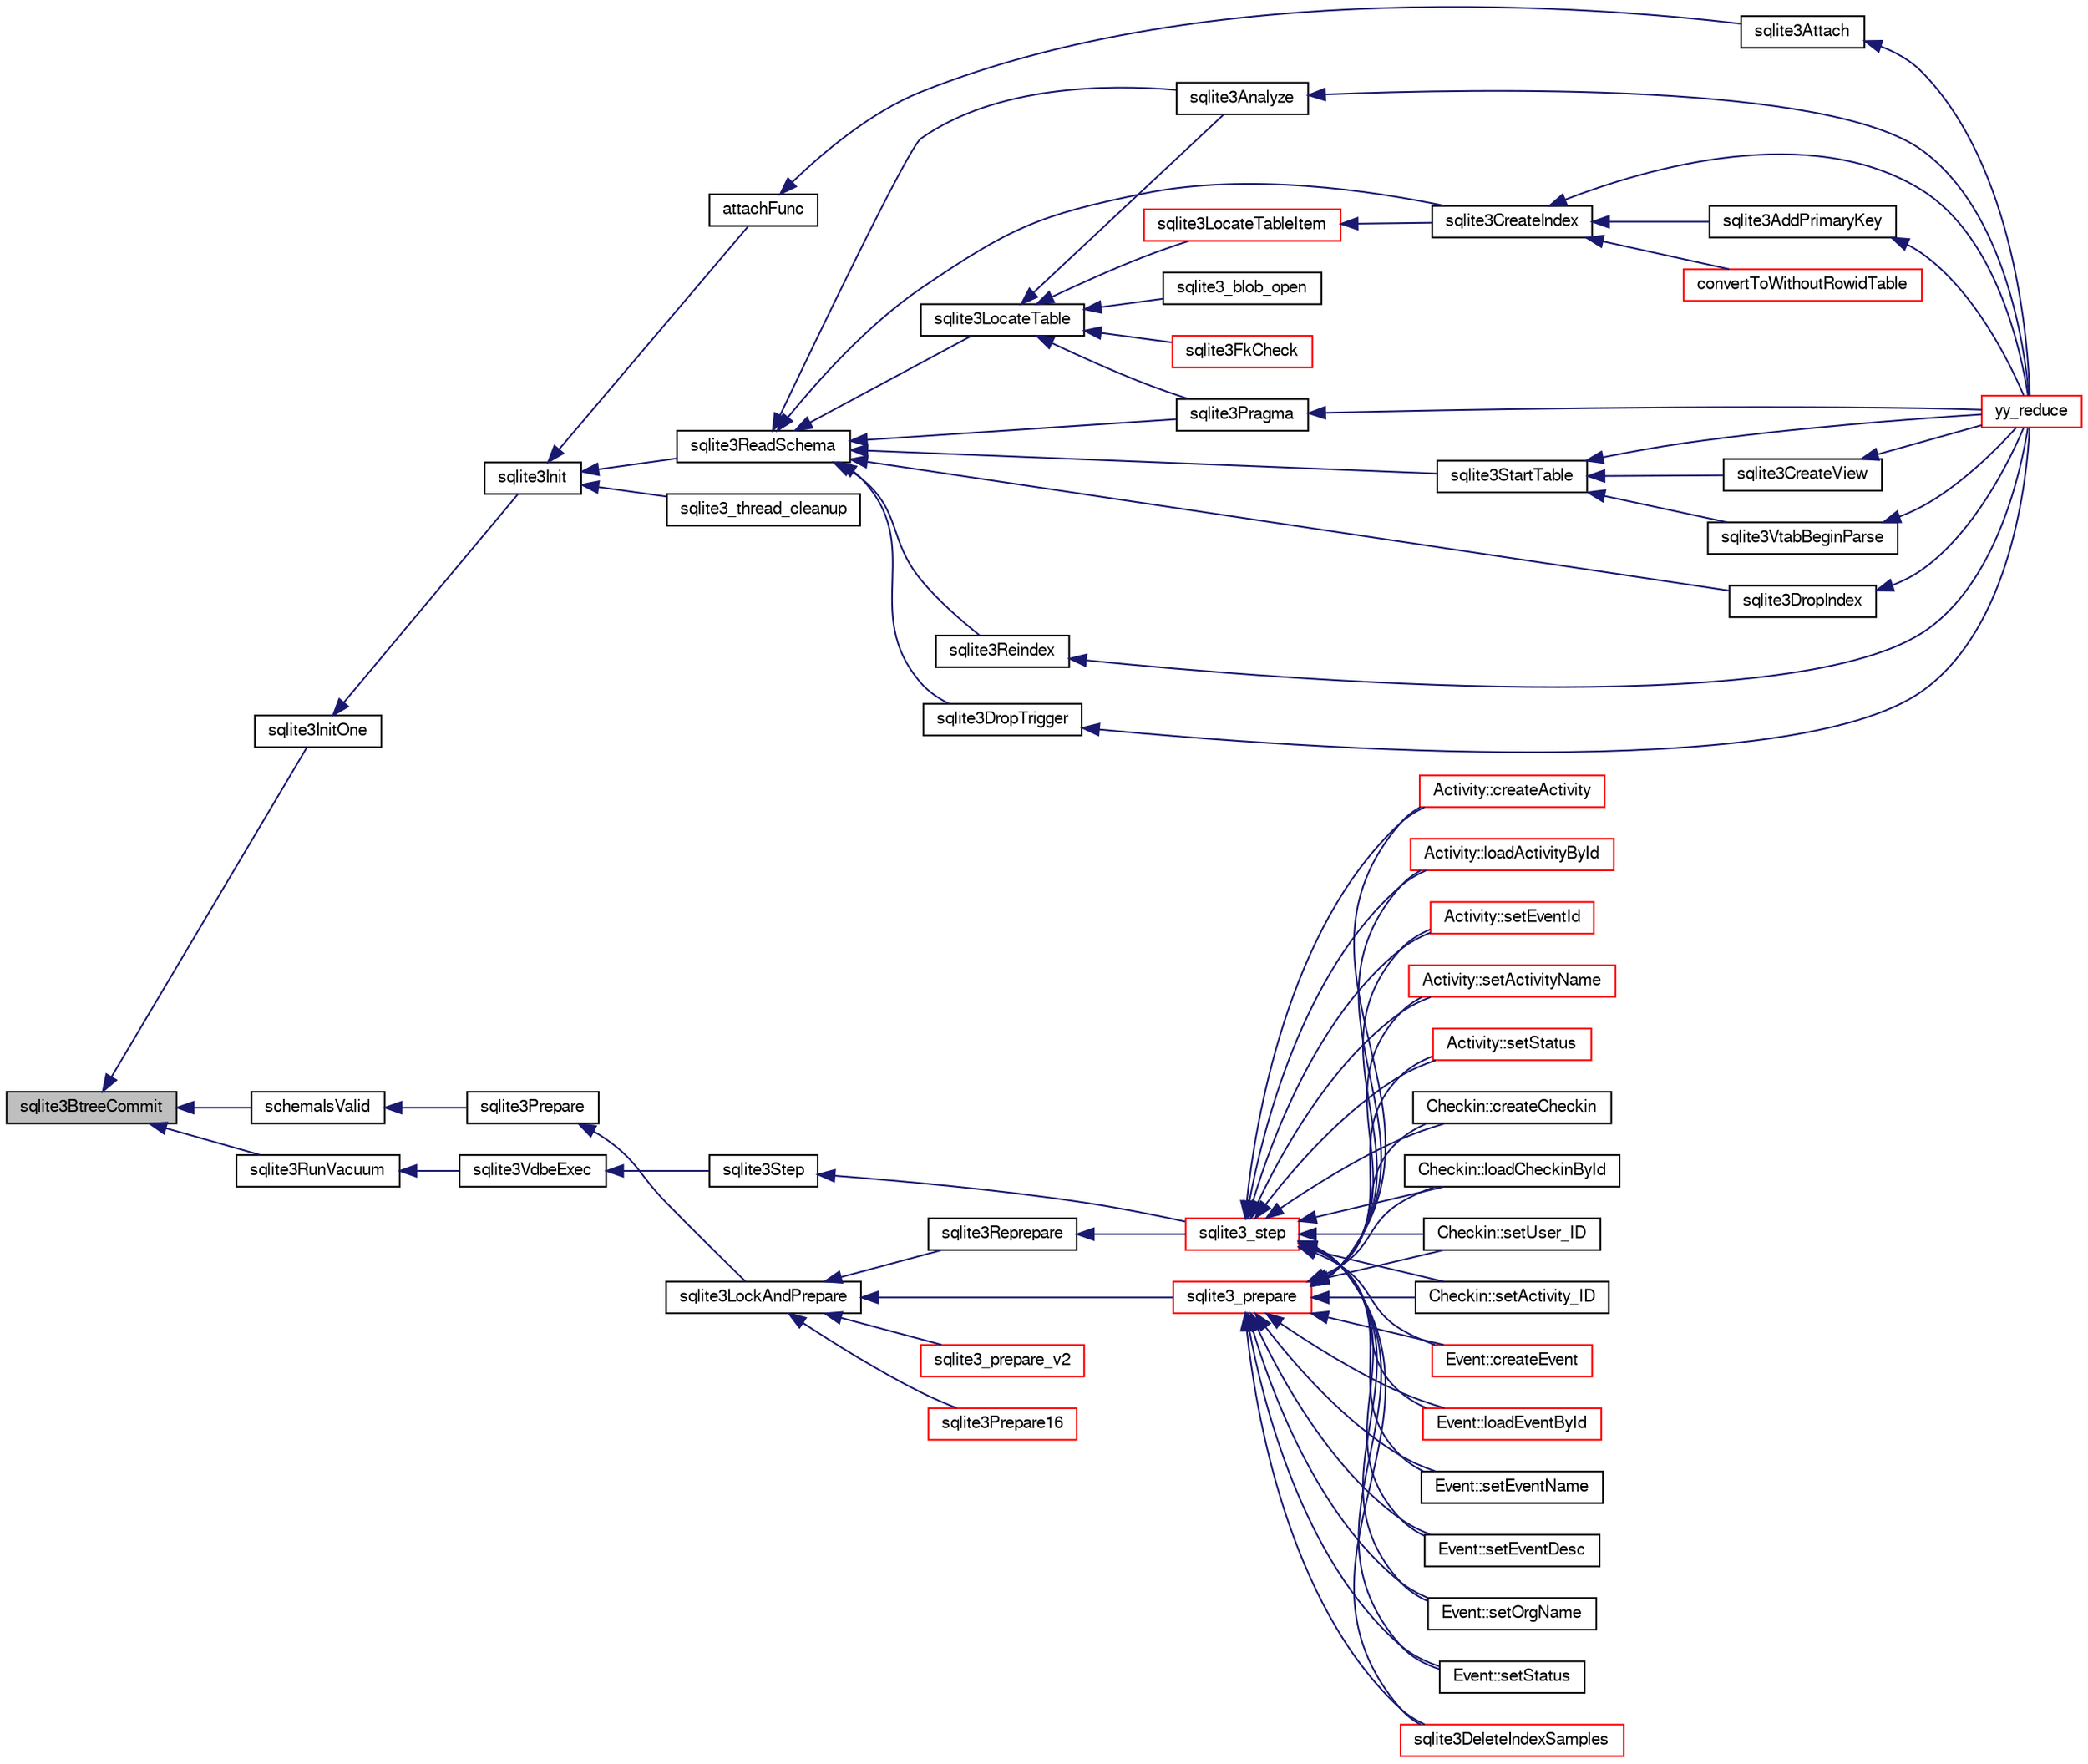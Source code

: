 digraph "sqlite3BtreeCommit"
{
  edge [fontname="FreeSans",fontsize="10",labelfontname="FreeSans",labelfontsize="10"];
  node [fontname="FreeSans",fontsize="10",shape=record];
  rankdir="LR";
  Node440298 [label="sqlite3BtreeCommit",height=0.2,width=0.4,color="black", fillcolor="grey75", style="filled", fontcolor="black"];
  Node440298 -> Node440299 [dir="back",color="midnightblue",fontsize="10",style="solid",fontname="FreeSans"];
  Node440299 [label="sqlite3InitOne",height=0.2,width=0.4,color="black", fillcolor="white", style="filled",URL="$sqlite3_8c.html#ac4318b25df65269906b0379251fe9b85"];
  Node440299 -> Node440300 [dir="back",color="midnightblue",fontsize="10",style="solid",fontname="FreeSans"];
  Node440300 [label="sqlite3Init",height=0.2,width=0.4,color="black", fillcolor="white", style="filled",URL="$sqlite3_8c.html#aed74e3dc765631a833f522f425ff5a48"];
  Node440300 -> Node440301 [dir="back",color="midnightblue",fontsize="10",style="solid",fontname="FreeSans"];
  Node440301 [label="attachFunc",height=0.2,width=0.4,color="black", fillcolor="white", style="filled",URL="$sqlite3_8c.html#a69cb751a7da501b9a0aa37e0d7c3eaf7"];
  Node440301 -> Node440302 [dir="back",color="midnightblue",fontsize="10",style="solid",fontname="FreeSans"];
  Node440302 [label="sqlite3Attach",height=0.2,width=0.4,color="black", fillcolor="white", style="filled",URL="$sqlite3_8c.html#ae0907fe0b43cc1b4c7e6a16213e8546f"];
  Node440302 -> Node440303 [dir="back",color="midnightblue",fontsize="10",style="solid",fontname="FreeSans"];
  Node440303 [label="yy_reduce",height=0.2,width=0.4,color="red", fillcolor="white", style="filled",URL="$sqlite3_8c.html#a7c419a9b25711c666a9a2449ef377f14"];
  Node440300 -> Node440305 [dir="back",color="midnightblue",fontsize="10",style="solid",fontname="FreeSans"];
  Node440305 [label="sqlite3ReadSchema",height=0.2,width=0.4,color="black", fillcolor="white", style="filled",URL="$sqlite3_8c.html#ac41a97f30334f7d35b2b5713097eca90"];
  Node440305 -> Node440306 [dir="back",color="midnightblue",fontsize="10",style="solid",fontname="FreeSans"];
  Node440306 [label="sqlite3Analyze",height=0.2,width=0.4,color="black", fillcolor="white", style="filled",URL="$sqlite3_8c.html#ac696deb1ccaae3fa855cfbd0bfd4d048"];
  Node440306 -> Node440303 [dir="back",color="midnightblue",fontsize="10",style="solid",fontname="FreeSans"];
  Node440305 -> Node440307 [dir="back",color="midnightblue",fontsize="10",style="solid",fontname="FreeSans"];
  Node440307 [label="sqlite3LocateTable",height=0.2,width=0.4,color="black", fillcolor="white", style="filled",URL="$sqlite3_8c.html#adfeea5b18971250d4ff7f5a44e134d75"];
  Node440307 -> Node440308 [dir="back",color="midnightblue",fontsize="10",style="solid",fontname="FreeSans"];
  Node440308 [label="sqlite3_blob_open",height=0.2,width=0.4,color="black", fillcolor="white", style="filled",URL="$sqlite3_8h.html#adb8ad839a5bdd62a43785132bc7dd518"];
  Node440307 -> Node440306 [dir="back",color="midnightblue",fontsize="10",style="solid",fontname="FreeSans"];
  Node440307 -> Node440309 [dir="back",color="midnightblue",fontsize="10",style="solid",fontname="FreeSans"];
  Node440309 [label="sqlite3LocateTableItem",height=0.2,width=0.4,color="red", fillcolor="white", style="filled",URL="$sqlite3_8c.html#ac80229652e6d3200bd88dff77f874888"];
  Node440309 -> Node440313 [dir="back",color="midnightblue",fontsize="10",style="solid",fontname="FreeSans"];
  Node440313 [label="sqlite3CreateIndex",height=0.2,width=0.4,color="black", fillcolor="white", style="filled",URL="$sqlite3_8c.html#a8dbe5e590ab6c58a8c45f34f7c81e825"];
  Node440313 -> Node440314 [dir="back",color="midnightblue",fontsize="10",style="solid",fontname="FreeSans"];
  Node440314 [label="sqlite3AddPrimaryKey",height=0.2,width=0.4,color="black", fillcolor="white", style="filled",URL="$sqlite3_8c.html#af2b0672c3379d2a7d927d210ae0ade62"];
  Node440314 -> Node440303 [dir="back",color="midnightblue",fontsize="10",style="solid",fontname="FreeSans"];
  Node440313 -> Node440315 [dir="back",color="midnightblue",fontsize="10",style="solid",fontname="FreeSans"];
  Node440315 [label="convertToWithoutRowidTable",height=0.2,width=0.4,color="red", fillcolor="white", style="filled",URL="$sqlite3_8c.html#a0d41effc4e4a0ba740429a08f6747313"];
  Node440313 -> Node440303 [dir="back",color="midnightblue",fontsize="10",style="solid",fontname="FreeSans"];
  Node440307 -> Node440348 [dir="back",color="midnightblue",fontsize="10",style="solid",fontname="FreeSans"];
  Node440348 [label="sqlite3FkCheck",height=0.2,width=0.4,color="red", fillcolor="white", style="filled",URL="$sqlite3_8c.html#aa38fb76c7d6f48f19772877a41703b92"];
  Node440307 -> Node440352 [dir="back",color="midnightblue",fontsize="10",style="solid",fontname="FreeSans"];
  Node440352 [label="sqlite3Pragma",height=0.2,width=0.4,color="black", fillcolor="white", style="filled",URL="$sqlite3_8c.html#a111391370f58f8e6a6eca51fd34d62ed"];
  Node440352 -> Node440303 [dir="back",color="midnightblue",fontsize="10",style="solid",fontname="FreeSans"];
  Node440305 -> Node440396 [dir="back",color="midnightblue",fontsize="10",style="solid",fontname="FreeSans"];
  Node440396 [label="sqlite3StartTable",height=0.2,width=0.4,color="black", fillcolor="white", style="filled",URL="$sqlite3_8c.html#af49b4395f39d9078a0dda2484c183012"];
  Node440396 -> Node440317 [dir="back",color="midnightblue",fontsize="10",style="solid",fontname="FreeSans"];
  Node440317 [label="sqlite3CreateView",height=0.2,width=0.4,color="black", fillcolor="white", style="filled",URL="$sqlite3_8c.html#a9d85cb00ff71dee5cd9a019503a6982e"];
  Node440317 -> Node440303 [dir="back",color="midnightblue",fontsize="10",style="solid",fontname="FreeSans"];
  Node440396 -> Node440397 [dir="back",color="midnightblue",fontsize="10",style="solid",fontname="FreeSans"];
  Node440397 [label="sqlite3VtabBeginParse",height=0.2,width=0.4,color="black", fillcolor="white", style="filled",URL="$sqlite3_8c.html#a081b9e174ed9650ac90990d60cd36e96"];
  Node440397 -> Node440303 [dir="back",color="midnightblue",fontsize="10",style="solid",fontname="FreeSans"];
  Node440396 -> Node440303 [dir="back",color="midnightblue",fontsize="10",style="solid",fontname="FreeSans"];
  Node440305 -> Node440313 [dir="back",color="midnightblue",fontsize="10",style="solid",fontname="FreeSans"];
  Node440305 -> Node440398 [dir="back",color="midnightblue",fontsize="10",style="solid",fontname="FreeSans"];
  Node440398 [label="sqlite3DropIndex",height=0.2,width=0.4,color="black", fillcolor="white", style="filled",URL="$sqlite3_8c.html#a3ffd2536f34a0cf6d427710b06b71e83"];
  Node440398 -> Node440303 [dir="back",color="midnightblue",fontsize="10",style="solid",fontname="FreeSans"];
  Node440305 -> Node440366 [dir="back",color="midnightblue",fontsize="10",style="solid",fontname="FreeSans"];
  Node440366 [label="sqlite3Reindex",height=0.2,width=0.4,color="black", fillcolor="white", style="filled",URL="$sqlite3_8c.html#abd189e31189391e1ef114b413ff4abbf"];
  Node440366 -> Node440303 [dir="back",color="midnightblue",fontsize="10",style="solid",fontname="FreeSans"];
  Node440305 -> Node440352 [dir="back",color="midnightblue",fontsize="10",style="solid",fontname="FreeSans"];
  Node440305 -> Node440399 [dir="back",color="midnightblue",fontsize="10",style="solid",fontname="FreeSans"];
  Node440399 [label="sqlite3DropTrigger",height=0.2,width=0.4,color="black", fillcolor="white", style="filled",URL="$sqlite3_8c.html#affdf1dd65e331b06feaef6ff8636305f"];
  Node440399 -> Node440303 [dir="back",color="midnightblue",fontsize="10",style="solid",fontname="FreeSans"];
  Node440300 -> Node440400 [dir="back",color="midnightblue",fontsize="10",style="solid",fontname="FreeSans"];
  Node440400 [label="sqlite3_thread_cleanup",height=0.2,width=0.4,color="black", fillcolor="white", style="filled",URL="$sqlite3_8h.html#a34980c829db84f02e1a1599063469f06"];
  Node440298 -> Node440401 [dir="back",color="midnightblue",fontsize="10",style="solid",fontname="FreeSans"];
  Node440401 [label="schemaIsValid",height=0.2,width=0.4,color="black", fillcolor="white", style="filled",URL="$sqlite3_8c.html#a7c466fe28e7ca6f46b8bf72c46d9738d"];
  Node440401 -> Node440402 [dir="back",color="midnightblue",fontsize="10",style="solid",fontname="FreeSans"];
  Node440402 [label="sqlite3Prepare",height=0.2,width=0.4,color="black", fillcolor="white", style="filled",URL="$sqlite3_8c.html#acb25890858d0bf4b12eb7aae569f0c7b"];
  Node440402 -> Node440403 [dir="back",color="midnightblue",fontsize="10",style="solid",fontname="FreeSans"];
  Node440403 [label="sqlite3LockAndPrepare",height=0.2,width=0.4,color="black", fillcolor="white", style="filled",URL="$sqlite3_8c.html#a5db1ec5589aa2b02c6d979211a8789bd"];
  Node440403 -> Node440404 [dir="back",color="midnightblue",fontsize="10",style="solid",fontname="FreeSans"];
  Node440404 [label="sqlite3Reprepare",height=0.2,width=0.4,color="black", fillcolor="white", style="filled",URL="$sqlite3_8c.html#a7e2f7299cc947d07e782f6ac561fa937"];
  Node440404 -> Node440405 [dir="back",color="midnightblue",fontsize="10",style="solid",fontname="FreeSans"];
  Node440405 [label="sqlite3_step",height=0.2,width=0.4,color="red", fillcolor="white", style="filled",URL="$sqlite3_8h.html#ac1e491ce36b7471eb28387f7d3c74334"];
  Node440405 -> Node440406 [dir="back",color="midnightblue",fontsize="10",style="solid",fontname="FreeSans"];
  Node440406 [label="Activity::createActivity",height=0.2,width=0.4,color="red", fillcolor="white", style="filled",URL="$classActivity.html#a813cc5e52c14ab49b39014c134e3425b"];
  Node440405 -> Node440409 [dir="back",color="midnightblue",fontsize="10",style="solid",fontname="FreeSans"];
  Node440409 [label="Activity::loadActivityById",height=0.2,width=0.4,color="red", fillcolor="white", style="filled",URL="$classActivity.html#abe4ffb4f08a47212ebf9013259d9e7fd"];
  Node440405 -> Node440411 [dir="back",color="midnightblue",fontsize="10",style="solid",fontname="FreeSans"];
  Node440411 [label="Activity::setEventId",height=0.2,width=0.4,color="red", fillcolor="white", style="filled",URL="$classActivity.html#adb1d0fd0d08f473e068f0a4086bfa9ca"];
  Node440405 -> Node440412 [dir="back",color="midnightblue",fontsize="10",style="solid",fontname="FreeSans"];
  Node440412 [label="Activity::setActivityName",height=0.2,width=0.4,color="red", fillcolor="white", style="filled",URL="$classActivity.html#a62dc3737b33915a36086f9dd26d16a81"];
  Node440405 -> Node440413 [dir="back",color="midnightblue",fontsize="10",style="solid",fontname="FreeSans"];
  Node440413 [label="Activity::setStatus",height=0.2,width=0.4,color="red", fillcolor="white", style="filled",URL="$classActivity.html#af618135a7738f4d2a7ee147a8ef912ea"];
  Node440405 -> Node440414 [dir="back",color="midnightblue",fontsize="10",style="solid",fontname="FreeSans"];
  Node440414 [label="Checkin::createCheckin",height=0.2,width=0.4,color="black", fillcolor="white", style="filled",URL="$classCheckin.html#a4e40acdf7fff0e607f6de4f24f3a163c"];
  Node440405 -> Node440415 [dir="back",color="midnightblue",fontsize="10",style="solid",fontname="FreeSans"];
  Node440415 [label="Checkin::loadCheckinById",height=0.2,width=0.4,color="black", fillcolor="white", style="filled",URL="$classCheckin.html#a3461f70ea6c68475225f2a07f78a21e0"];
  Node440405 -> Node440416 [dir="back",color="midnightblue",fontsize="10",style="solid",fontname="FreeSans"];
  Node440416 [label="Checkin::setUser_ID",height=0.2,width=0.4,color="black", fillcolor="white", style="filled",URL="$classCheckin.html#a76ab640f4f912876dbebf183db5359c6"];
  Node440405 -> Node440417 [dir="back",color="midnightblue",fontsize="10",style="solid",fontname="FreeSans"];
  Node440417 [label="Checkin::setActivity_ID",height=0.2,width=0.4,color="black", fillcolor="white", style="filled",URL="$classCheckin.html#ab2ff3ec2604ec73a42af25874a00b232"];
  Node440405 -> Node440418 [dir="back",color="midnightblue",fontsize="10",style="solid",fontname="FreeSans"];
  Node440418 [label="Event::createEvent",height=0.2,width=0.4,color="red", fillcolor="white", style="filled",URL="$classEvent.html#a77adb9f4a46ffb32c2d931f0691f5903"];
  Node440405 -> Node440419 [dir="back",color="midnightblue",fontsize="10",style="solid",fontname="FreeSans"];
  Node440419 [label="Event::loadEventById",height=0.2,width=0.4,color="red", fillcolor="white", style="filled",URL="$classEvent.html#afa66cea33f722dbeecb69cc98fdea055"];
  Node440405 -> Node440420 [dir="back",color="midnightblue",fontsize="10",style="solid",fontname="FreeSans"];
  Node440420 [label="Event::setEventName",height=0.2,width=0.4,color="black", fillcolor="white", style="filled",URL="$classEvent.html#a10596b6ca077df05184e30d62b08729d"];
  Node440405 -> Node440421 [dir="back",color="midnightblue",fontsize="10",style="solid",fontname="FreeSans"];
  Node440421 [label="Event::setEventDesc",height=0.2,width=0.4,color="black", fillcolor="white", style="filled",URL="$classEvent.html#ae36b8377dcae792f1c5c4726024c981b"];
  Node440405 -> Node440422 [dir="back",color="midnightblue",fontsize="10",style="solid",fontname="FreeSans"];
  Node440422 [label="Event::setOrgName",height=0.2,width=0.4,color="black", fillcolor="white", style="filled",URL="$classEvent.html#a19aac0f776bd764563a54977656cf680"];
  Node440405 -> Node440423 [dir="back",color="midnightblue",fontsize="10",style="solid",fontname="FreeSans"];
  Node440423 [label="Event::setStatus",height=0.2,width=0.4,color="black", fillcolor="white", style="filled",URL="$classEvent.html#ab0a6b9285af0f4172eb841e2b80f8972"];
  Node440405 -> Node440426 [dir="back",color="midnightblue",fontsize="10",style="solid",fontname="FreeSans"];
  Node440426 [label="sqlite3DeleteIndexSamples",height=0.2,width=0.4,color="red", fillcolor="white", style="filled",URL="$sqlite3_8c.html#aaeda0302fbf61397ec009f65bed047ef"];
  Node440403 -> Node440555 [dir="back",color="midnightblue",fontsize="10",style="solid",fontname="FreeSans"];
  Node440555 [label="sqlite3_prepare",height=0.2,width=0.4,color="red", fillcolor="white", style="filled",URL="$sqlite3_8h.html#a8c39e7b9dbeff01f0a399b46d4b29f1c"];
  Node440555 -> Node440406 [dir="back",color="midnightblue",fontsize="10",style="solid",fontname="FreeSans"];
  Node440555 -> Node440409 [dir="back",color="midnightblue",fontsize="10",style="solid",fontname="FreeSans"];
  Node440555 -> Node440411 [dir="back",color="midnightblue",fontsize="10",style="solid",fontname="FreeSans"];
  Node440555 -> Node440412 [dir="back",color="midnightblue",fontsize="10",style="solid",fontname="FreeSans"];
  Node440555 -> Node440413 [dir="back",color="midnightblue",fontsize="10",style="solid",fontname="FreeSans"];
  Node440555 -> Node440414 [dir="back",color="midnightblue",fontsize="10",style="solid",fontname="FreeSans"];
  Node440555 -> Node440415 [dir="back",color="midnightblue",fontsize="10",style="solid",fontname="FreeSans"];
  Node440555 -> Node440416 [dir="back",color="midnightblue",fontsize="10",style="solid",fontname="FreeSans"];
  Node440555 -> Node440417 [dir="back",color="midnightblue",fontsize="10",style="solid",fontname="FreeSans"];
  Node440555 -> Node440418 [dir="back",color="midnightblue",fontsize="10",style="solid",fontname="FreeSans"];
  Node440555 -> Node440419 [dir="back",color="midnightblue",fontsize="10",style="solid",fontname="FreeSans"];
  Node440555 -> Node440420 [dir="back",color="midnightblue",fontsize="10",style="solid",fontname="FreeSans"];
  Node440555 -> Node440421 [dir="back",color="midnightblue",fontsize="10",style="solid",fontname="FreeSans"];
  Node440555 -> Node440422 [dir="back",color="midnightblue",fontsize="10",style="solid",fontname="FreeSans"];
  Node440555 -> Node440423 [dir="back",color="midnightblue",fontsize="10",style="solid",fontname="FreeSans"];
  Node440555 -> Node440426 [dir="back",color="midnightblue",fontsize="10",style="solid",fontname="FreeSans"];
  Node440403 -> Node440556 [dir="back",color="midnightblue",fontsize="10",style="solid",fontname="FreeSans"];
  Node440556 [label="sqlite3_prepare_v2",height=0.2,width=0.4,color="red", fillcolor="white", style="filled",URL="$sqlite3_8h.html#a85d4203bb54c984c5325c2f5b3664985"];
  Node440403 -> Node440557 [dir="back",color="midnightblue",fontsize="10",style="solid",fontname="FreeSans"];
  Node440557 [label="sqlite3Prepare16",height=0.2,width=0.4,color="red", fillcolor="white", style="filled",URL="$sqlite3_8c.html#a5842e6724b91885125f83c438da1f15b"];
  Node440298 -> Node440498 [dir="back",color="midnightblue",fontsize="10",style="solid",fontname="FreeSans"];
  Node440498 [label="sqlite3RunVacuum",height=0.2,width=0.4,color="black", fillcolor="white", style="filled",URL="$sqlite3_8c.html#a5e83ddc7b3e7e8e79ad5d1fc92de1d2f"];
  Node440498 -> Node440428 [dir="back",color="midnightblue",fontsize="10",style="solid",fontname="FreeSans"];
  Node440428 [label="sqlite3VdbeExec",height=0.2,width=0.4,color="black", fillcolor="white", style="filled",URL="$sqlite3_8c.html#a8ce40a614bdc56719c4d642b1e4dfb21"];
  Node440428 -> Node440429 [dir="back",color="midnightblue",fontsize="10",style="solid",fontname="FreeSans"];
  Node440429 [label="sqlite3Step",height=0.2,width=0.4,color="black", fillcolor="white", style="filled",URL="$sqlite3_8c.html#a3f2872e873e2758a4beedad1d5113554"];
  Node440429 -> Node440405 [dir="back",color="midnightblue",fontsize="10",style="solid",fontname="FreeSans"];
}
